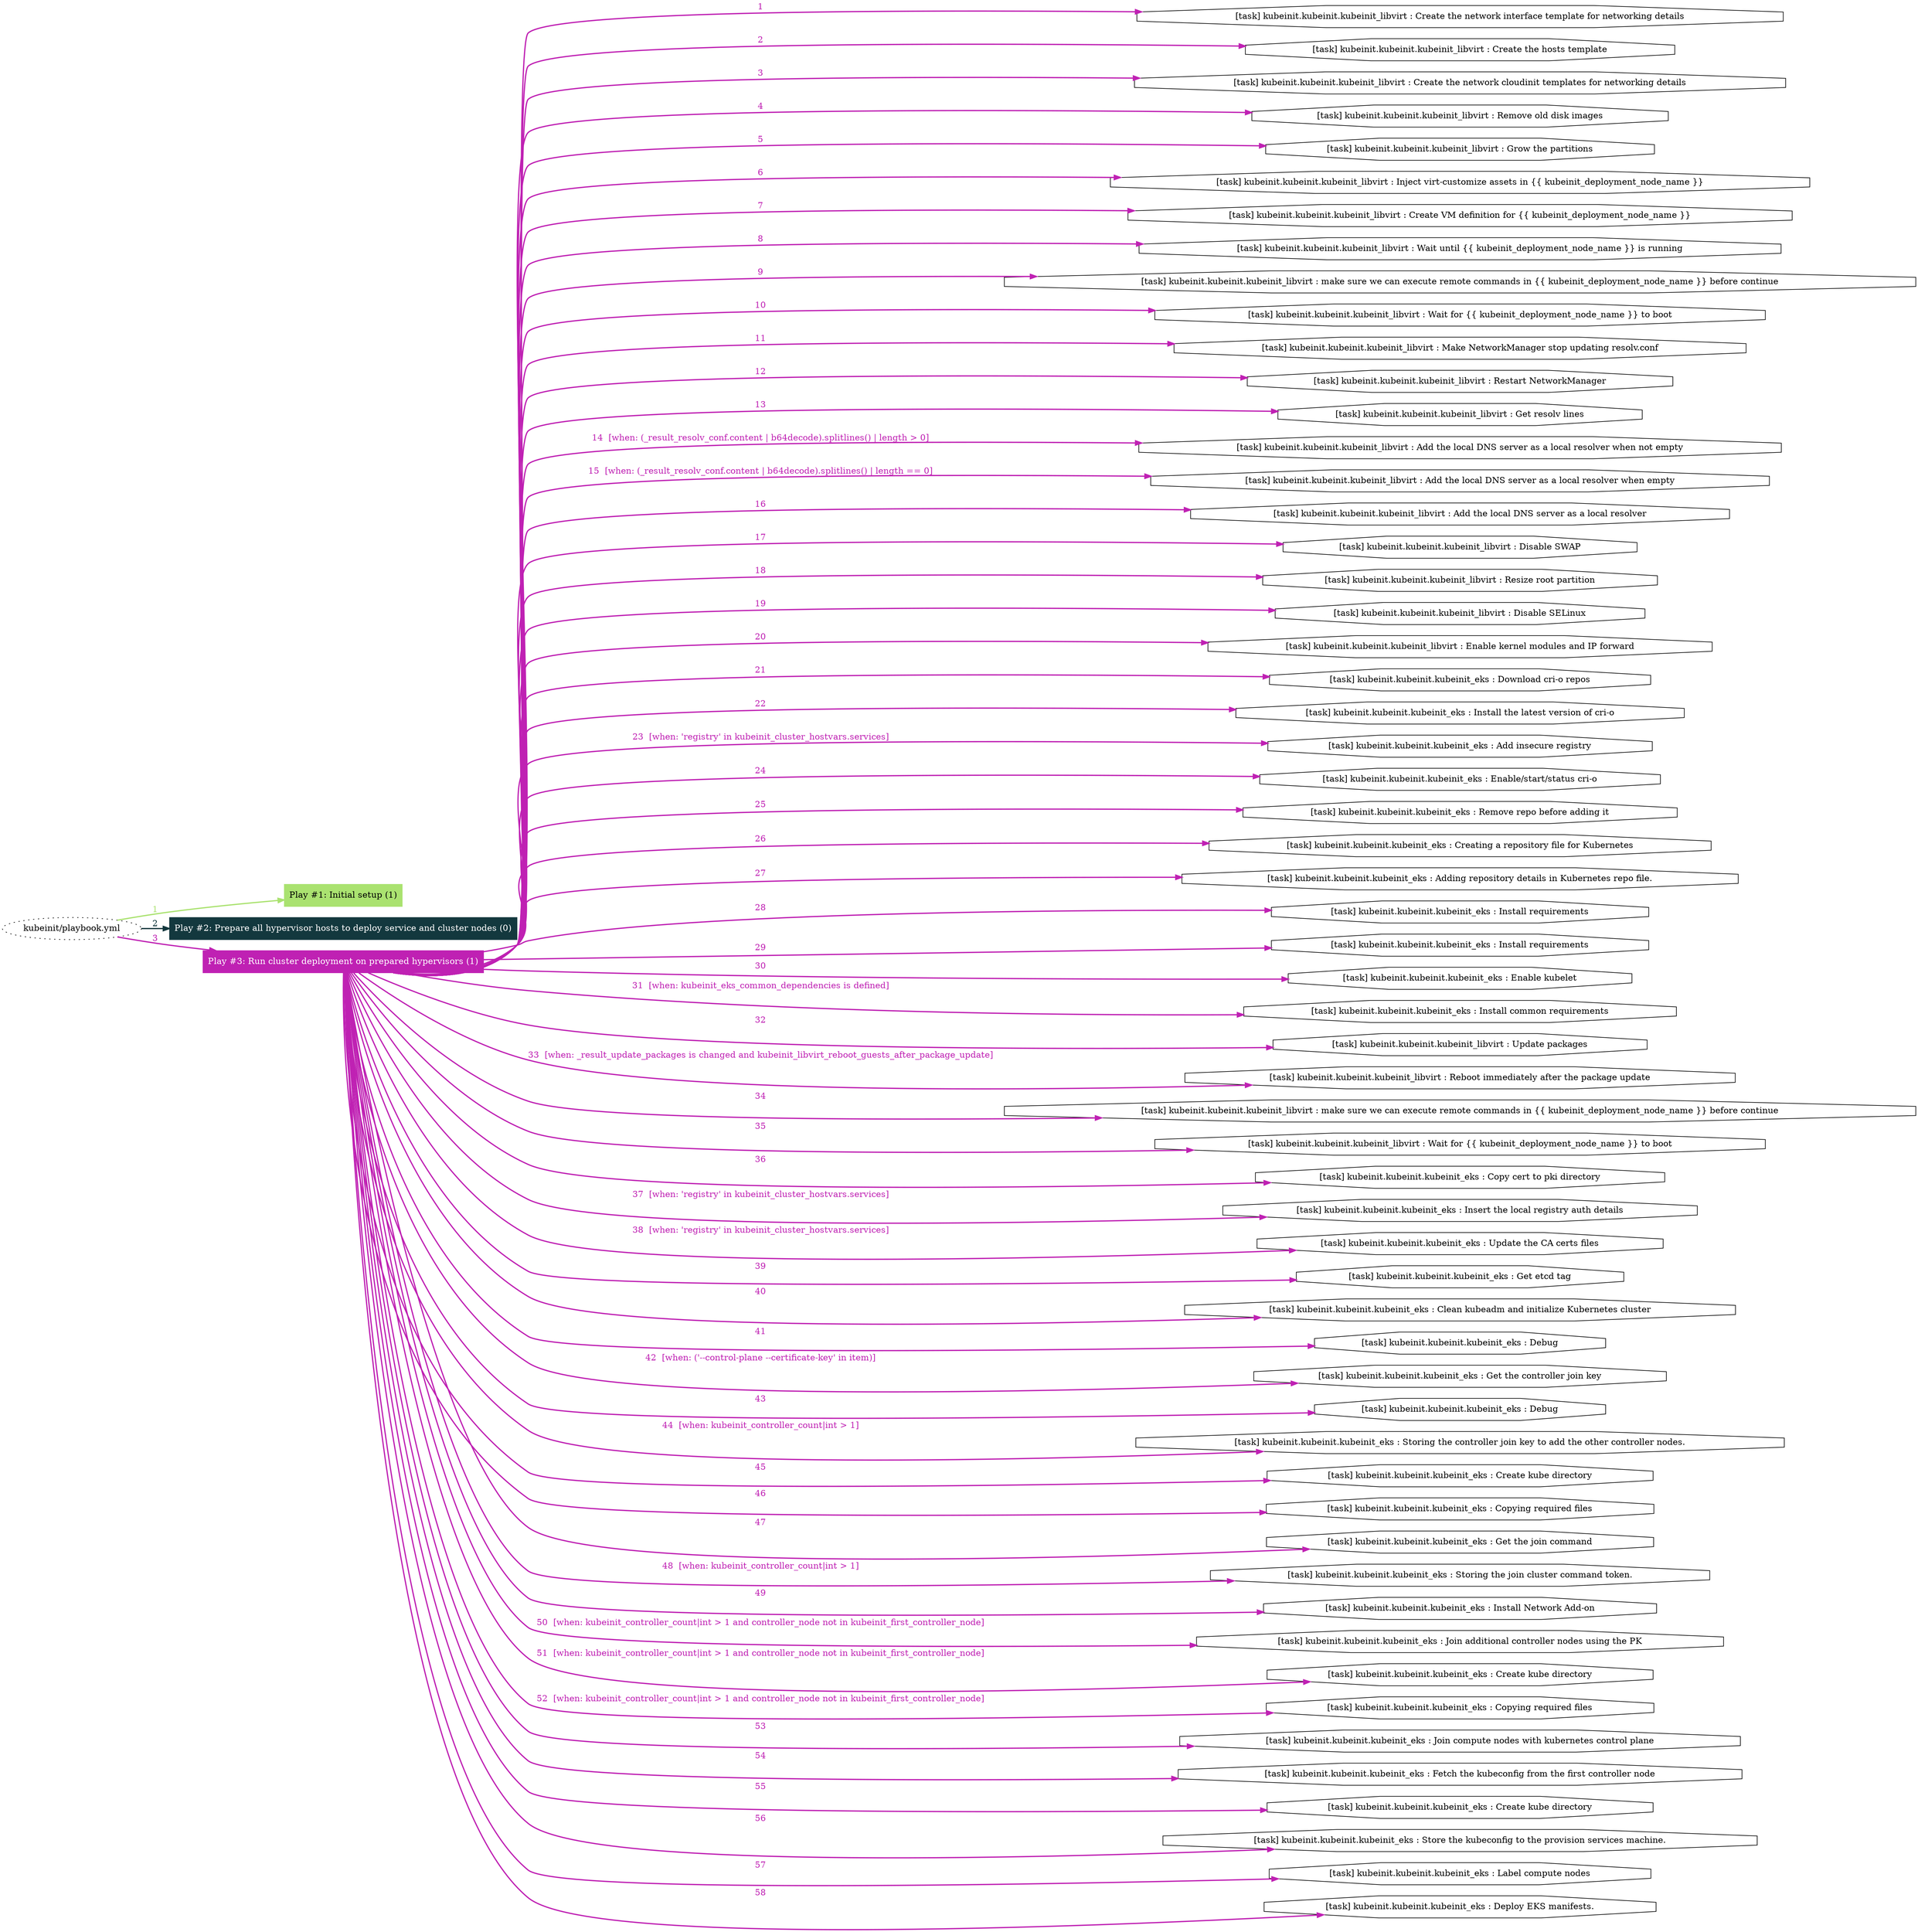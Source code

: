 digraph "kubeinit/playbook.yml "{
	graph [concentrate=true ordering=in rankdir=LR ratio=fill]
	edge [esep=5 sep=10]
	"kubeinit/playbook.yml" [id=root_node style=dotted]
	subgraph "Play #1: Initial setup (1) "{
		"Play #1: Initial setup (1)" [color="#aae270" fontcolor="#000000" id="play_a30e8cc0-a528-4749-b5ba-7848a6cd198d" shape=box style=filled tooltip=localhost]
		"kubeinit/playbook.yml" -> "Play #1: Initial setup (1)" [label=1 color="#aae270" fontcolor="#aae270" id="edge_81caa040-a901-448b-8ae7-c6812036de6f" style=bold]
	}
	subgraph "Play #2: Prepare all hypervisor hosts to deploy service and cluster nodes (0) "{
		"Play #2: Prepare all hypervisor hosts to deploy service and cluster nodes (0)" [color="#13383e" fontcolor="#ffffff" id="play_a2d4d6f1-100b-40e8-af24-bd2e677f85e4" shape=box style=filled tooltip=""]
		"kubeinit/playbook.yml" -> "Play #2: Prepare all hypervisor hosts to deploy service and cluster nodes (0)" [label=2 color="#13383e" fontcolor="#13383e" id="edge_e9fd3208-306a-4408-b175-47d4aa318beb" style=bold]
	}
	subgraph "Play #3: Run cluster deployment on prepared hypervisors (1) "{
		"Play #3: Run cluster deployment on prepared hypervisors (1)" [color="#bf21b3" fontcolor="#ffffff" id="play_935bf7a8-d5a4-4148-a8a7-96660f3a4dec" shape=box style=filled tooltip=localhost]
		"kubeinit/playbook.yml" -> "Play #3: Run cluster deployment on prepared hypervisors (1)" [label=3 color="#bf21b3" fontcolor="#bf21b3" id="edge_76c9aa04-e568-4c61-9fe3-1ffae85d5524" style=bold]
		"task_4ea43ff1-f69d-4614-904d-3b75eb3e9d01" [label="[task] kubeinit.kubeinit.kubeinit_libvirt : Create the network interface template for networking details" id="task_4ea43ff1-f69d-4614-904d-3b75eb3e9d01" shape=octagon tooltip="[task] kubeinit.kubeinit.kubeinit_libvirt : Create the network interface template for networking details"]
		"Play #3: Run cluster deployment on prepared hypervisors (1)" -> "task_4ea43ff1-f69d-4614-904d-3b75eb3e9d01" [label=1 color="#bf21b3" fontcolor="#bf21b3" id="edge_88100285-8354-4949-8d79-952615747512" style=bold]
		"task_b822f731-bce3-45e2-9df2-606936cf1245" [label="[task] kubeinit.kubeinit.kubeinit_libvirt : Create the hosts template" id="task_b822f731-bce3-45e2-9df2-606936cf1245" shape=octagon tooltip="[task] kubeinit.kubeinit.kubeinit_libvirt : Create the hosts template"]
		"Play #3: Run cluster deployment on prepared hypervisors (1)" -> "task_b822f731-bce3-45e2-9df2-606936cf1245" [label=2 color="#bf21b3" fontcolor="#bf21b3" id="edge_226cc295-a1d1-4eb5-8a11-f165a6feac4c" style=bold]
		"task_a91bc358-83d4-4bfd-9b4b-a5b59eb2a3a8" [label="[task] kubeinit.kubeinit.kubeinit_libvirt : Create the network cloudinit templates for networking details" id="task_a91bc358-83d4-4bfd-9b4b-a5b59eb2a3a8" shape=octagon tooltip="[task] kubeinit.kubeinit.kubeinit_libvirt : Create the network cloudinit templates for networking details"]
		"Play #3: Run cluster deployment on prepared hypervisors (1)" -> "task_a91bc358-83d4-4bfd-9b4b-a5b59eb2a3a8" [label=3 color="#bf21b3" fontcolor="#bf21b3" id="edge_198cacb4-248d-48f6-82e0-af83da4a87fe" style=bold]
		"task_63503df8-9f3b-457e-b9ad-647f2ec8aef8" [label="[task] kubeinit.kubeinit.kubeinit_libvirt : Remove old disk images" id="task_63503df8-9f3b-457e-b9ad-647f2ec8aef8" shape=octagon tooltip="[task] kubeinit.kubeinit.kubeinit_libvirt : Remove old disk images"]
		"Play #3: Run cluster deployment on prepared hypervisors (1)" -> "task_63503df8-9f3b-457e-b9ad-647f2ec8aef8" [label=4 color="#bf21b3" fontcolor="#bf21b3" id="edge_4af01e1a-35e3-4c86-83d2-5dd0f59538dd" style=bold]
		"task_bb6f3645-db8a-4018-9298-a037cc1f1c2a" [label="[task] kubeinit.kubeinit.kubeinit_libvirt : Grow the partitions" id="task_bb6f3645-db8a-4018-9298-a037cc1f1c2a" shape=octagon tooltip="[task] kubeinit.kubeinit.kubeinit_libvirt : Grow the partitions"]
		"Play #3: Run cluster deployment on prepared hypervisors (1)" -> "task_bb6f3645-db8a-4018-9298-a037cc1f1c2a" [label=5 color="#bf21b3" fontcolor="#bf21b3" id="edge_a3456bd6-f927-4426-a006-a88114fdf185" style=bold]
		"task_bb42617f-ed63-43ac-a303-712d3ae8cacd" [label="[task] kubeinit.kubeinit.kubeinit_libvirt : Inject virt-customize assets in {{ kubeinit_deployment_node_name }}" id="task_bb42617f-ed63-43ac-a303-712d3ae8cacd" shape=octagon tooltip="[task] kubeinit.kubeinit.kubeinit_libvirt : Inject virt-customize assets in {{ kubeinit_deployment_node_name }}"]
		"Play #3: Run cluster deployment on prepared hypervisors (1)" -> "task_bb42617f-ed63-43ac-a303-712d3ae8cacd" [label=6 color="#bf21b3" fontcolor="#bf21b3" id="edge_82c18c59-af7d-4256-9329-fec9035545fa" style=bold]
		"task_822fe57b-d1c9-4872-96d9-b5308c22c921" [label="[task] kubeinit.kubeinit.kubeinit_libvirt : Create VM definition for {{ kubeinit_deployment_node_name }}" id="task_822fe57b-d1c9-4872-96d9-b5308c22c921" shape=octagon tooltip="[task] kubeinit.kubeinit.kubeinit_libvirt : Create VM definition for {{ kubeinit_deployment_node_name }}"]
		"Play #3: Run cluster deployment on prepared hypervisors (1)" -> "task_822fe57b-d1c9-4872-96d9-b5308c22c921" [label=7 color="#bf21b3" fontcolor="#bf21b3" id="edge_46348f77-6fa5-4922-91ba-9c83d201d062" style=bold]
		"task_a12315b4-4210-4104-bbf4-2c928e563423" [label="[task] kubeinit.kubeinit.kubeinit_libvirt : Wait until {{ kubeinit_deployment_node_name }} is running" id="task_a12315b4-4210-4104-bbf4-2c928e563423" shape=octagon tooltip="[task] kubeinit.kubeinit.kubeinit_libvirt : Wait until {{ kubeinit_deployment_node_name }} is running"]
		"Play #3: Run cluster deployment on prepared hypervisors (1)" -> "task_a12315b4-4210-4104-bbf4-2c928e563423" [label=8 color="#bf21b3" fontcolor="#bf21b3" id="edge_f90be6dd-4a52-432b-8a8f-8a199b3ed3bf" style=bold]
		"task_64fa8f4e-1ca7-4126-803a-59180b4c232b" [label="[task] kubeinit.kubeinit.kubeinit_libvirt : make sure we can execute remote commands in {{ kubeinit_deployment_node_name }} before continue" id="task_64fa8f4e-1ca7-4126-803a-59180b4c232b" shape=octagon tooltip="[task] kubeinit.kubeinit.kubeinit_libvirt : make sure we can execute remote commands in {{ kubeinit_deployment_node_name }} before continue"]
		"Play #3: Run cluster deployment on prepared hypervisors (1)" -> "task_64fa8f4e-1ca7-4126-803a-59180b4c232b" [label=9 color="#bf21b3" fontcolor="#bf21b3" id="edge_0732bb2f-62a8-4fda-828e-d33b41299675" style=bold]
		"task_732a3250-9872-4ca4-b74c-7be192fd252c" [label="[task] kubeinit.kubeinit.kubeinit_libvirt : Wait for {{ kubeinit_deployment_node_name }} to boot" id="task_732a3250-9872-4ca4-b74c-7be192fd252c" shape=octagon tooltip="[task] kubeinit.kubeinit.kubeinit_libvirt : Wait for {{ kubeinit_deployment_node_name }} to boot"]
		"Play #3: Run cluster deployment on prepared hypervisors (1)" -> "task_732a3250-9872-4ca4-b74c-7be192fd252c" [label=10 color="#bf21b3" fontcolor="#bf21b3" id="edge_761127a9-6a8d-464d-bb42-9cdaf292bf2e" style=bold]
		"task_8f1fd467-8550-4913-a55e-9ba955a507bf" [label="[task] kubeinit.kubeinit.kubeinit_libvirt : Make NetworkManager stop updating resolv.conf" id="task_8f1fd467-8550-4913-a55e-9ba955a507bf" shape=octagon tooltip="[task] kubeinit.kubeinit.kubeinit_libvirt : Make NetworkManager stop updating resolv.conf"]
		"Play #3: Run cluster deployment on prepared hypervisors (1)" -> "task_8f1fd467-8550-4913-a55e-9ba955a507bf" [label=11 color="#bf21b3" fontcolor="#bf21b3" id="edge_0832a21d-e8e0-47b6-ab64-cc942c6415be" style=bold]
		"task_c1201d7e-7e22-4096-b2e3-2dd55b530e32" [label="[task] kubeinit.kubeinit.kubeinit_libvirt : Restart NetworkManager" id="task_c1201d7e-7e22-4096-b2e3-2dd55b530e32" shape=octagon tooltip="[task] kubeinit.kubeinit.kubeinit_libvirt : Restart NetworkManager"]
		"Play #3: Run cluster deployment on prepared hypervisors (1)" -> "task_c1201d7e-7e22-4096-b2e3-2dd55b530e32" [label=12 color="#bf21b3" fontcolor="#bf21b3" id="edge_2dc78698-d8ac-411a-8335-1253cc4e4bd4" style=bold]
		"task_0038c843-7471-4e4b-af3f-eb08a9ffdf66" [label="[task] kubeinit.kubeinit.kubeinit_libvirt : Get resolv lines" id="task_0038c843-7471-4e4b-af3f-eb08a9ffdf66" shape=octagon tooltip="[task] kubeinit.kubeinit.kubeinit_libvirt : Get resolv lines"]
		"Play #3: Run cluster deployment on prepared hypervisors (1)" -> "task_0038c843-7471-4e4b-af3f-eb08a9ffdf66" [label=13 color="#bf21b3" fontcolor="#bf21b3" id="edge_05a4cf61-6a2e-4316-81d8-1d289a38c99c" style=bold]
		"task_97533f0b-b0cc-4b6d-9b37-12ac51597dbb" [label="[task] kubeinit.kubeinit.kubeinit_libvirt : Add the local DNS server as a local resolver when not empty" id="task_97533f0b-b0cc-4b6d-9b37-12ac51597dbb" shape=octagon tooltip="[task] kubeinit.kubeinit.kubeinit_libvirt : Add the local DNS server as a local resolver when not empty"]
		"Play #3: Run cluster deployment on prepared hypervisors (1)" -> "task_97533f0b-b0cc-4b6d-9b37-12ac51597dbb" [label="14  [when: (_result_resolv_conf.content | b64decode).splitlines() | length > 0]" color="#bf21b3" fontcolor="#bf21b3" id="edge_670a2185-c81a-458d-bd0f-397ffd9e3847" style=bold]
		"task_8ee2cd5a-9731-4c40-a471-e750e76faede" [label="[task] kubeinit.kubeinit.kubeinit_libvirt : Add the local DNS server as a local resolver when empty" id="task_8ee2cd5a-9731-4c40-a471-e750e76faede" shape=octagon tooltip="[task] kubeinit.kubeinit.kubeinit_libvirt : Add the local DNS server as a local resolver when empty"]
		"Play #3: Run cluster deployment on prepared hypervisors (1)" -> "task_8ee2cd5a-9731-4c40-a471-e750e76faede" [label="15  [when: (_result_resolv_conf.content | b64decode).splitlines() | length == 0]" color="#bf21b3" fontcolor="#bf21b3" id="edge_45223d2c-1f84-4556-9fa8-8b3df63bb9f9" style=bold]
		"task_e58fe072-0200-4356-a801-dd5bd4fbae5c" [label="[task] kubeinit.kubeinit.kubeinit_libvirt : Add the local DNS server as a local resolver" id="task_e58fe072-0200-4356-a801-dd5bd4fbae5c" shape=octagon tooltip="[task] kubeinit.kubeinit.kubeinit_libvirt : Add the local DNS server as a local resolver"]
		"Play #3: Run cluster deployment on prepared hypervisors (1)" -> "task_e58fe072-0200-4356-a801-dd5bd4fbae5c" [label=16 color="#bf21b3" fontcolor="#bf21b3" id="edge_dd77cfb0-503e-49de-9159-1a6d1cc185cb" style=bold]
		"task_161e56d6-3ad1-48df-b421-9522f7ac6c66" [label="[task] kubeinit.kubeinit.kubeinit_libvirt : Disable SWAP" id="task_161e56d6-3ad1-48df-b421-9522f7ac6c66" shape=octagon tooltip="[task] kubeinit.kubeinit.kubeinit_libvirt : Disable SWAP"]
		"Play #3: Run cluster deployment on prepared hypervisors (1)" -> "task_161e56d6-3ad1-48df-b421-9522f7ac6c66" [label=17 color="#bf21b3" fontcolor="#bf21b3" id="edge_6acf47d6-8a17-4fae-b1e4-a39e19b92d5e" style=bold]
		"task_614f06c2-62ac-43e3-8ced-cb76169a2357" [label="[task] kubeinit.kubeinit.kubeinit_libvirt : Resize root partition" id="task_614f06c2-62ac-43e3-8ced-cb76169a2357" shape=octagon tooltip="[task] kubeinit.kubeinit.kubeinit_libvirt : Resize root partition"]
		"Play #3: Run cluster deployment on prepared hypervisors (1)" -> "task_614f06c2-62ac-43e3-8ced-cb76169a2357" [label=18 color="#bf21b3" fontcolor="#bf21b3" id="edge_e17d3e89-d84c-4036-a30f-308f6a93d36a" style=bold]
		"task_b5b8c186-9fc8-46b6-9668-5166624a828a" [label="[task] kubeinit.kubeinit.kubeinit_libvirt : Disable SELinux" id="task_b5b8c186-9fc8-46b6-9668-5166624a828a" shape=octagon tooltip="[task] kubeinit.kubeinit.kubeinit_libvirt : Disable SELinux"]
		"Play #3: Run cluster deployment on prepared hypervisors (1)" -> "task_b5b8c186-9fc8-46b6-9668-5166624a828a" [label=19 color="#bf21b3" fontcolor="#bf21b3" id="edge_d2e926e0-24d1-4ed9-85ba-65c59528b983" style=bold]
		"task_81322695-4336-4adc-a485-4c316b5a0f36" [label="[task] kubeinit.kubeinit.kubeinit_libvirt : Enable kernel modules and IP forward" id="task_81322695-4336-4adc-a485-4c316b5a0f36" shape=octagon tooltip="[task] kubeinit.kubeinit.kubeinit_libvirt : Enable kernel modules and IP forward"]
		"Play #3: Run cluster deployment on prepared hypervisors (1)" -> "task_81322695-4336-4adc-a485-4c316b5a0f36" [label=20 color="#bf21b3" fontcolor="#bf21b3" id="edge_c577a2bc-885d-4db2-899d-df5610f13682" style=bold]
		"task_9d459381-77a5-474d-a3bb-846757f819e6" [label="[task] kubeinit.kubeinit.kubeinit_eks : Download cri-o repos" id="task_9d459381-77a5-474d-a3bb-846757f819e6" shape=octagon tooltip="[task] kubeinit.kubeinit.kubeinit_eks : Download cri-o repos"]
		"Play #3: Run cluster deployment on prepared hypervisors (1)" -> "task_9d459381-77a5-474d-a3bb-846757f819e6" [label=21 color="#bf21b3" fontcolor="#bf21b3" id="edge_e40bea94-68e2-44ea-b867-7811f6b6327d" style=bold]
		"task_cda7575c-7001-4c1c-9f6c-938ea2c6f299" [label="[task] kubeinit.kubeinit.kubeinit_eks : Install the latest version of cri-o" id="task_cda7575c-7001-4c1c-9f6c-938ea2c6f299" shape=octagon tooltip="[task] kubeinit.kubeinit.kubeinit_eks : Install the latest version of cri-o"]
		"Play #3: Run cluster deployment on prepared hypervisors (1)" -> "task_cda7575c-7001-4c1c-9f6c-938ea2c6f299" [label=22 color="#bf21b3" fontcolor="#bf21b3" id="edge_d7fe1ace-e16d-47a5-8424-0954101d7593" style=bold]
		"task_3adf9d65-f0fa-40c2-b699-f03746cfe134" [label="[task] kubeinit.kubeinit.kubeinit_eks : Add insecure registry" id="task_3adf9d65-f0fa-40c2-b699-f03746cfe134" shape=octagon tooltip="[task] kubeinit.kubeinit.kubeinit_eks : Add insecure registry"]
		"Play #3: Run cluster deployment on prepared hypervisors (1)" -> "task_3adf9d65-f0fa-40c2-b699-f03746cfe134" [label="23  [when: 'registry' in kubeinit_cluster_hostvars.services]" color="#bf21b3" fontcolor="#bf21b3" id="edge_7d192864-9e09-49f1-bbb5-438033f21d76" style=bold]
		"task_be49a479-08e8-4cff-bfff-e19c79caed8c" [label="[task] kubeinit.kubeinit.kubeinit_eks : Enable/start/status cri-o" id="task_be49a479-08e8-4cff-bfff-e19c79caed8c" shape=octagon tooltip="[task] kubeinit.kubeinit.kubeinit_eks : Enable/start/status cri-o"]
		"Play #3: Run cluster deployment on prepared hypervisors (1)" -> "task_be49a479-08e8-4cff-bfff-e19c79caed8c" [label=24 color="#bf21b3" fontcolor="#bf21b3" id="edge_7b108a22-501f-4217-94b7-5534f4ea2325" style=bold]
		"task_dd97cd2a-b932-4194-86fe-c55e1ec643bf" [label="[task] kubeinit.kubeinit.kubeinit_eks : Remove repo before adding it" id="task_dd97cd2a-b932-4194-86fe-c55e1ec643bf" shape=octagon tooltip="[task] kubeinit.kubeinit.kubeinit_eks : Remove repo before adding it"]
		"Play #3: Run cluster deployment on prepared hypervisors (1)" -> "task_dd97cd2a-b932-4194-86fe-c55e1ec643bf" [label=25 color="#bf21b3" fontcolor="#bf21b3" id="edge_d182f47e-9447-4fd0-a68d-8c8ef133cbb1" style=bold]
		"task_2b868b3d-a89d-433c-80a8-87c3f608c2a6" [label="[task] kubeinit.kubeinit.kubeinit_eks : Creating a repository file for Kubernetes" id="task_2b868b3d-a89d-433c-80a8-87c3f608c2a6" shape=octagon tooltip="[task] kubeinit.kubeinit.kubeinit_eks : Creating a repository file for Kubernetes"]
		"Play #3: Run cluster deployment on prepared hypervisors (1)" -> "task_2b868b3d-a89d-433c-80a8-87c3f608c2a6" [label=26 color="#bf21b3" fontcolor="#bf21b3" id="edge_36e24bee-0b9d-4ac6-8d5f-43c2c7b0b294" style=bold]
		"task_e1092691-4a5e-48d6-b097-93a7ed96044e" [label="[task] kubeinit.kubeinit.kubeinit_eks : Adding repository details in Kubernetes repo file." id="task_e1092691-4a5e-48d6-b097-93a7ed96044e" shape=octagon tooltip="[task] kubeinit.kubeinit.kubeinit_eks : Adding repository details in Kubernetes repo file."]
		"Play #3: Run cluster deployment on prepared hypervisors (1)" -> "task_e1092691-4a5e-48d6-b097-93a7ed96044e" [label=27 color="#bf21b3" fontcolor="#bf21b3" id="edge_1df7e64f-3214-485f-8198-d12c6730be2f" style=bold]
		"task_a8a5d4df-d25d-4b68-b3aa-83908dbc9352" [label="[task] kubeinit.kubeinit.kubeinit_eks : Install requirements" id="task_a8a5d4df-d25d-4b68-b3aa-83908dbc9352" shape=octagon tooltip="[task] kubeinit.kubeinit.kubeinit_eks : Install requirements"]
		"Play #3: Run cluster deployment on prepared hypervisors (1)" -> "task_a8a5d4df-d25d-4b68-b3aa-83908dbc9352" [label=28 color="#bf21b3" fontcolor="#bf21b3" id="edge_afb174a3-8e63-4eff-828d-22030511e35c" style=bold]
		"task_4ec5727f-f231-45dc-82e6-6e6e354d0643" [label="[task] kubeinit.kubeinit.kubeinit_eks : Install requirements" id="task_4ec5727f-f231-45dc-82e6-6e6e354d0643" shape=octagon tooltip="[task] kubeinit.kubeinit.kubeinit_eks : Install requirements"]
		"Play #3: Run cluster deployment on prepared hypervisors (1)" -> "task_4ec5727f-f231-45dc-82e6-6e6e354d0643" [label=29 color="#bf21b3" fontcolor="#bf21b3" id="edge_5fdaea28-fe7a-4ab0-ba90-44e0b3276008" style=bold]
		"task_476f58b5-1033-428e-96c7-880729a8de63" [label="[task] kubeinit.kubeinit.kubeinit_eks : Enable kubelet" id="task_476f58b5-1033-428e-96c7-880729a8de63" shape=octagon tooltip="[task] kubeinit.kubeinit.kubeinit_eks : Enable kubelet"]
		"Play #3: Run cluster deployment on prepared hypervisors (1)" -> "task_476f58b5-1033-428e-96c7-880729a8de63" [label=30 color="#bf21b3" fontcolor="#bf21b3" id="edge_3b579558-fbde-4344-9db6-68e4fee37bf1" style=bold]
		"task_5499dbdc-9623-4978-afe2-4cb2acaca888" [label="[task] kubeinit.kubeinit.kubeinit_eks : Install common requirements" id="task_5499dbdc-9623-4978-afe2-4cb2acaca888" shape=octagon tooltip="[task] kubeinit.kubeinit.kubeinit_eks : Install common requirements"]
		"Play #3: Run cluster deployment on prepared hypervisors (1)" -> "task_5499dbdc-9623-4978-afe2-4cb2acaca888" [label="31  [when: kubeinit_eks_common_dependencies is defined]" color="#bf21b3" fontcolor="#bf21b3" id="edge_02929db5-19e0-4e24-a6d6-380c27b7640d" style=bold]
		"task_7b3d5a03-ec0e-4d0e-b549-ea8048bc75ef" [label="[task] kubeinit.kubeinit.kubeinit_libvirt : Update packages" id="task_7b3d5a03-ec0e-4d0e-b549-ea8048bc75ef" shape=octagon tooltip="[task] kubeinit.kubeinit.kubeinit_libvirt : Update packages"]
		"Play #3: Run cluster deployment on prepared hypervisors (1)" -> "task_7b3d5a03-ec0e-4d0e-b549-ea8048bc75ef" [label=32 color="#bf21b3" fontcolor="#bf21b3" id="edge_71a28662-47aa-4ac5-b87e-656c066d5fb4" style=bold]
		"task_450d507f-0c5f-4c34-aee8-5411f3c9fe5f" [label="[task] kubeinit.kubeinit.kubeinit_libvirt : Reboot immediately after the package update" id="task_450d507f-0c5f-4c34-aee8-5411f3c9fe5f" shape=octagon tooltip="[task] kubeinit.kubeinit.kubeinit_libvirt : Reboot immediately after the package update"]
		"Play #3: Run cluster deployment on prepared hypervisors (1)" -> "task_450d507f-0c5f-4c34-aee8-5411f3c9fe5f" [label="33  [when: _result_update_packages is changed and kubeinit_libvirt_reboot_guests_after_package_update]" color="#bf21b3" fontcolor="#bf21b3" id="edge_5fa78233-869f-419d-b2d8-a0ea3e49fa81" style=bold]
		"task_3155b002-0964-4e96-b155-7584e210c7ee" [label="[task] kubeinit.kubeinit.kubeinit_libvirt : make sure we can execute remote commands in {{ kubeinit_deployment_node_name }} before continue" id="task_3155b002-0964-4e96-b155-7584e210c7ee" shape=octagon tooltip="[task] kubeinit.kubeinit.kubeinit_libvirt : make sure we can execute remote commands in {{ kubeinit_deployment_node_name }} before continue"]
		"Play #3: Run cluster deployment on prepared hypervisors (1)" -> "task_3155b002-0964-4e96-b155-7584e210c7ee" [label=34 color="#bf21b3" fontcolor="#bf21b3" id="edge_428013c8-f097-4609-ba7d-c50bba8d6963" style=bold]
		"task_1c6bfdfa-40f1-4c53-b551-f2cc3e73e353" [label="[task] kubeinit.kubeinit.kubeinit_libvirt : Wait for {{ kubeinit_deployment_node_name }} to boot" id="task_1c6bfdfa-40f1-4c53-b551-f2cc3e73e353" shape=octagon tooltip="[task] kubeinit.kubeinit.kubeinit_libvirt : Wait for {{ kubeinit_deployment_node_name }} to boot"]
		"Play #3: Run cluster deployment on prepared hypervisors (1)" -> "task_1c6bfdfa-40f1-4c53-b551-f2cc3e73e353" [label=35 color="#bf21b3" fontcolor="#bf21b3" id="edge_fdc9a2bd-f9bb-411f-829d-ec37822a99fc" style=bold]
		"task_108452e7-d8ef-4444-88be-8cea835d4ea3" [label="[task] kubeinit.kubeinit.kubeinit_eks : Copy cert to pki directory" id="task_108452e7-d8ef-4444-88be-8cea835d4ea3" shape=octagon tooltip="[task] kubeinit.kubeinit.kubeinit_eks : Copy cert to pki directory"]
		"Play #3: Run cluster deployment on prepared hypervisors (1)" -> "task_108452e7-d8ef-4444-88be-8cea835d4ea3" [label=36 color="#bf21b3" fontcolor="#bf21b3" id="edge_69256402-3fd8-4f0c-b391-77c716d2fafb" style=bold]
		"task_6c4294f6-c868-445a-b75b-049adf0e5ace" [label="[task] kubeinit.kubeinit.kubeinit_eks : Insert the local registry auth details" id="task_6c4294f6-c868-445a-b75b-049adf0e5ace" shape=octagon tooltip="[task] kubeinit.kubeinit.kubeinit_eks : Insert the local registry auth details"]
		"Play #3: Run cluster deployment on prepared hypervisors (1)" -> "task_6c4294f6-c868-445a-b75b-049adf0e5ace" [label="37  [when: 'registry' in kubeinit_cluster_hostvars.services]" color="#bf21b3" fontcolor="#bf21b3" id="edge_876ca822-c29c-438b-a878-893bf99a92b8" style=bold]
		"task_984e38b7-17c1-471b-a4a5-3ea5dfddb33d" [label="[task] kubeinit.kubeinit.kubeinit_eks : Update the CA certs files" id="task_984e38b7-17c1-471b-a4a5-3ea5dfddb33d" shape=octagon tooltip="[task] kubeinit.kubeinit.kubeinit_eks : Update the CA certs files"]
		"Play #3: Run cluster deployment on prepared hypervisors (1)" -> "task_984e38b7-17c1-471b-a4a5-3ea5dfddb33d" [label="38  [when: 'registry' in kubeinit_cluster_hostvars.services]" color="#bf21b3" fontcolor="#bf21b3" id="edge_3798ba7f-1703-4e28-81be-3ac22ed8a7b0" style=bold]
		"task_9648e023-f9ee-4d59-80e1-d88188e3eabd" [label="[task] kubeinit.kubeinit.kubeinit_eks : Get etcd tag" id="task_9648e023-f9ee-4d59-80e1-d88188e3eabd" shape=octagon tooltip="[task] kubeinit.kubeinit.kubeinit_eks : Get etcd tag"]
		"Play #3: Run cluster deployment on prepared hypervisors (1)" -> "task_9648e023-f9ee-4d59-80e1-d88188e3eabd" [label=39 color="#bf21b3" fontcolor="#bf21b3" id="edge_71cbf122-dd8b-412c-96cb-d45decc593c1" style=bold]
		"task_3d5dc093-342c-4b77-8299-10ee81388bcb" [label="[task] kubeinit.kubeinit.kubeinit_eks : Clean kubeadm and initialize Kubernetes cluster" id="task_3d5dc093-342c-4b77-8299-10ee81388bcb" shape=octagon tooltip="[task] kubeinit.kubeinit.kubeinit_eks : Clean kubeadm and initialize Kubernetes cluster"]
		"Play #3: Run cluster deployment on prepared hypervisors (1)" -> "task_3d5dc093-342c-4b77-8299-10ee81388bcb" [label=40 color="#bf21b3" fontcolor="#bf21b3" id="edge_72ad2f23-1ed2-4bdd-8f63-70ce96d74f79" style=bold]
		"task_4a81bf21-047a-4451-bb2d-512cda9dd8a5" [label="[task] kubeinit.kubeinit.kubeinit_eks : Debug" id="task_4a81bf21-047a-4451-bb2d-512cda9dd8a5" shape=octagon tooltip="[task] kubeinit.kubeinit.kubeinit_eks : Debug"]
		"Play #3: Run cluster deployment on prepared hypervisors (1)" -> "task_4a81bf21-047a-4451-bb2d-512cda9dd8a5" [label=41 color="#bf21b3" fontcolor="#bf21b3" id="edge_85ed0c7c-a79d-40e7-9bc7-7bbb6295b2c4" style=bold]
		"task_4a90c168-57bb-4430-bd60-79cc0524eabf" [label="[task] kubeinit.kubeinit.kubeinit_eks : Get the controller join key" id="task_4a90c168-57bb-4430-bd60-79cc0524eabf" shape=octagon tooltip="[task] kubeinit.kubeinit.kubeinit_eks : Get the controller join key"]
		"Play #3: Run cluster deployment on prepared hypervisors (1)" -> "task_4a90c168-57bb-4430-bd60-79cc0524eabf" [label="42  [when: ('--control-plane --certificate-key' in item)]" color="#bf21b3" fontcolor="#bf21b3" id="edge_e439d4f4-fbe3-4239-acc5-70e7a17795b4" style=bold]
		"task_3f6c5e25-0926-4324-a336-c92c264175c6" [label="[task] kubeinit.kubeinit.kubeinit_eks : Debug" id="task_3f6c5e25-0926-4324-a336-c92c264175c6" shape=octagon tooltip="[task] kubeinit.kubeinit.kubeinit_eks : Debug"]
		"Play #3: Run cluster deployment on prepared hypervisors (1)" -> "task_3f6c5e25-0926-4324-a336-c92c264175c6" [label=43 color="#bf21b3" fontcolor="#bf21b3" id="edge_42ec2556-66c8-4c85-a35b-436af1ff94ad" style=bold]
		"task_021d75f3-b4b7-4b16-9080-756d1ee26f5a" [label="[task] kubeinit.kubeinit.kubeinit_eks : Storing the controller join key to add the other controller nodes." id="task_021d75f3-b4b7-4b16-9080-756d1ee26f5a" shape=octagon tooltip="[task] kubeinit.kubeinit.kubeinit_eks : Storing the controller join key to add the other controller nodes."]
		"Play #3: Run cluster deployment on prepared hypervisors (1)" -> "task_021d75f3-b4b7-4b16-9080-756d1ee26f5a" [label="44  [when: kubeinit_controller_count|int > 1]" color="#bf21b3" fontcolor="#bf21b3" id="edge_36dc7764-d9d8-404f-9eba-5e2e8b33f3bd" style=bold]
		"task_ddf44e37-2eac-4ed0-8e5c-eab230d2603d" [label="[task] kubeinit.kubeinit.kubeinit_eks : Create kube directory" id="task_ddf44e37-2eac-4ed0-8e5c-eab230d2603d" shape=octagon tooltip="[task] kubeinit.kubeinit.kubeinit_eks : Create kube directory"]
		"Play #3: Run cluster deployment on prepared hypervisors (1)" -> "task_ddf44e37-2eac-4ed0-8e5c-eab230d2603d" [label=45 color="#bf21b3" fontcolor="#bf21b3" id="edge_a081e3b9-21ae-4afa-8d29-1c0f764e7f97" style=bold]
		"task_d89fc767-e6df-4eca-9072-4251cd7889bd" [label="[task] kubeinit.kubeinit.kubeinit_eks : Copying required files" id="task_d89fc767-e6df-4eca-9072-4251cd7889bd" shape=octagon tooltip="[task] kubeinit.kubeinit.kubeinit_eks : Copying required files"]
		"Play #3: Run cluster deployment on prepared hypervisors (1)" -> "task_d89fc767-e6df-4eca-9072-4251cd7889bd" [label=46 color="#bf21b3" fontcolor="#bf21b3" id="edge_bfac379a-7f1b-4404-949e-102fda0fbad7" style=bold]
		"task_6674c848-122c-4477-9bf3-7c1486252f29" [label="[task] kubeinit.kubeinit.kubeinit_eks : Get the join command" id="task_6674c848-122c-4477-9bf3-7c1486252f29" shape=octagon tooltip="[task] kubeinit.kubeinit.kubeinit_eks : Get the join command"]
		"Play #3: Run cluster deployment on prepared hypervisors (1)" -> "task_6674c848-122c-4477-9bf3-7c1486252f29" [label=47 color="#bf21b3" fontcolor="#bf21b3" id="edge_fd550a33-eccb-4515-b5f1-f0e4ed836411" style=bold]
		"task_f645df59-b946-4ed0-9dc3-9d6d48431aff" [label="[task] kubeinit.kubeinit.kubeinit_eks : Storing the join cluster command token." id="task_f645df59-b946-4ed0-9dc3-9d6d48431aff" shape=octagon tooltip="[task] kubeinit.kubeinit.kubeinit_eks : Storing the join cluster command token."]
		"Play #3: Run cluster deployment on prepared hypervisors (1)" -> "task_f645df59-b946-4ed0-9dc3-9d6d48431aff" [label="48  [when: kubeinit_controller_count|int > 1]" color="#bf21b3" fontcolor="#bf21b3" id="edge_44fd4c51-dd6a-430c-a86c-97809b8e1fbc" style=bold]
		"task_daaaaa09-54a8-4f73-9be7-f79b1c2a76a5" [label="[task] kubeinit.kubeinit.kubeinit_eks : Install Network Add-on" id="task_daaaaa09-54a8-4f73-9be7-f79b1c2a76a5" shape=octagon tooltip="[task] kubeinit.kubeinit.kubeinit_eks : Install Network Add-on"]
		"Play #3: Run cluster deployment on prepared hypervisors (1)" -> "task_daaaaa09-54a8-4f73-9be7-f79b1c2a76a5" [label=49 color="#bf21b3" fontcolor="#bf21b3" id="edge_c8f9e292-9d30-4bfd-950e-3d2fd090423f" style=bold]
		"task_073547dd-92e7-4177-8b84-621577fe5d16" [label="[task] kubeinit.kubeinit.kubeinit_eks : Join additional controller nodes using the PK" id="task_073547dd-92e7-4177-8b84-621577fe5d16" shape=octagon tooltip="[task] kubeinit.kubeinit.kubeinit_eks : Join additional controller nodes using the PK"]
		"Play #3: Run cluster deployment on prepared hypervisors (1)" -> "task_073547dd-92e7-4177-8b84-621577fe5d16" [label="50  [when: kubeinit_controller_count|int > 1 and controller_node not in kubeinit_first_controller_node]" color="#bf21b3" fontcolor="#bf21b3" id="edge_554a6ab1-7ef9-4722-84f7-be7ffa701ead" style=bold]
		"task_a1d55129-9a98-48d8-8b81-649b8b3b5683" [label="[task] kubeinit.kubeinit.kubeinit_eks : Create kube directory" id="task_a1d55129-9a98-48d8-8b81-649b8b3b5683" shape=octagon tooltip="[task] kubeinit.kubeinit.kubeinit_eks : Create kube directory"]
		"Play #3: Run cluster deployment on prepared hypervisors (1)" -> "task_a1d55129-9a98-48d8-8b81-649b8b3b5683" [label="51  [when: kubeinit_controller_count|int > 1 and controller_node not in kubeinit_first_controller_node]" color="#bf21b3" fontcolor="#bf21b3" id="edge_a3092513-4591-43f5-87f6-57914e7bbb40" style=bold]
		"task_9f677394-c251-4c70-8249-b1283530db7c" [label="[task] kubeinit.kubeinit.kubeinit_eks : Copying required files" id="task_9f677394-c251-4c70-8249-b1283530db7c" shape=octagon tooltip="[task] kubeinit.kubeinit.kubeinit_eks : Copying required files"]
		"Play #3: Run cluster deployment on prepared hypervisors (1)" -> "task_9f677394-c251-4c70-8249-b1283530db7c" [label="52  [when: kubeinit_controller_count|int > 1 and controller_node not in kubeinit_first_controller_node]" color="#bf21b3" fontcolor="#bf21b3" id="edge_eba8dda5-ac45-401b-8302-4e222b2fce09" style=bold]
		"task_a413e3c4-e4e4-42b3-a496-22c0bb066194" [label="[task] kubeinit.kubeinit.kubeinit_eks : Join compute nodes with kubernetes control plane" id="task_a413e3c4-e4e4-42b3-a496-22c0bb066194" shape=octagon tooltip="[task] kubeinit.kubeinit.kubeinit_eks : Join compute nodes with kubernetes control plane"]
		"Play #3: Run cluster deployment on prepared hypervisors (1)" -> "task_a413e3c4-e4e4-42b3-a496-22c0bb066194" [label=53 color="#bf21b3" fontcolor="#bf21b3" id="edge_6e5d87d9-439d-4b12-a237-78762d31ef37" style=bold]
		"task_ca7563d6-0038-4189-8274-ffeecd37a6ef" [label="[task] kubeinit.kubeinit.kubeinit_eks : Fetch the kubeconfig from the first controller node" id="task_ca7563d6-0038-4189-8274-ffeecd37a6ef" shape=octagon tooltip="[task] kubeinit.kubeinit.kubeinit_eks : Fetch the kubeconfig from the first controller node"]
		"Play #3: Run cluster deployment on prepared hypervisors (1)" -> "task_ca7563d6-0038-4189-8274-ffeecd37a6ef" [label=54 color="#bf21b3" fontcolor="#bf21b3" id="edge_a7e945f9-ddc1-490a-8160-1a91a5e68e2d" style=bold]
		"task_49ea50c5-e96f-47e0-a74e-1579af74d6a6" [label="[task] kubeinit.kubeinit.kubeinit_eks : Create kube directory" id="task_49ea50c5-e96f-47e0-a74e-1579af74d6a6" shape=octagon tooltip="[task] kubeinit.kubeinit.kubeinit_eks : Create kube directory"]
		"Play #3: Run cluster deployment on prepared hypervisors (1)" -> "task_49ea50c5-e96f-47e0-a74e-1579af74d6a6" [label=55 color="#bf21b3" fontcolor="#bf21b3" id="edge_e67b1d86-d2c4-42bd-bb46-1410398ec462" style=bold]
		"task_b02a29cc-ae77-4969-adfe-1f9e857c9df1" [label="[task] kubeinit.kubeinit.kubeinit_eks : Store the kubeconfig to the provision services machine." id="task_b02a29cc-ae77-4969-adfe-1f9e857c9df1" shape=octagon tooltip="[task] kubeinit.kubeinit.kubeinit_eks : Store the kubeconfig to the provision services machine."]
		"Play #3: Run cluster deployment on prepared hypervisors (1)" -> "task_b02a29cc-ae77-4969-adfe-1f9e857c9df1" [label=56 color="#bf21b3" fontcolor="#bf21b3" id="edge_baf2dd75-5c91-41f6-935c-5cf21eaf1b99" style=bold]
		"task_4f669df4-f3b3-4a0f-8e55-470a943f04ae" [label="[task] kubeinit.kubeinit.kubeinit_eks : Label compute nodes" id="task_4f669df4-f3b3-4a0f-8e55-470a943f04ae" shape=octagon tooltip="[task] kubeinit.kubeinit.kubeinit_eks : Label compute nodes"]
		"Play #3: Run cluster deployment on prepared hypervisors (1)" -> "task_4f669df4-f3b3-4a0f-8e55-470a943f04ae" [label=57 color="#bf21b3" fontcolor="#bf21b3" id="edge_b57994fb-ebdd-43bf-8275-57a5baffff15" style=bold]
		"task_282cd490-74a0-4b9b-a2b4-aa3936317ec5" [label="[task] kubeinit.kubeinit.kubeinit_eks : Deploy EKS manifests." id="task_282cd490-74a0-4b9b-a2b4-aa3936317ec5" shape=octagon tooltip="[task] kubeinit.kubeinit.kubeinit_eks : Deploy EKS manifests."]
		"Play #3: Run cluster deployment on prepared hypervisors (1)" -> "task_282cd490-74a0-4b9b-a2b4-aa3936317ec5" [label=58 color="#bf21b3" fontcolor="#bf21b3" id="edge_6633f2eb-d068-453e-946b-0d6465dcf2f6" style=bold]
	}
}
